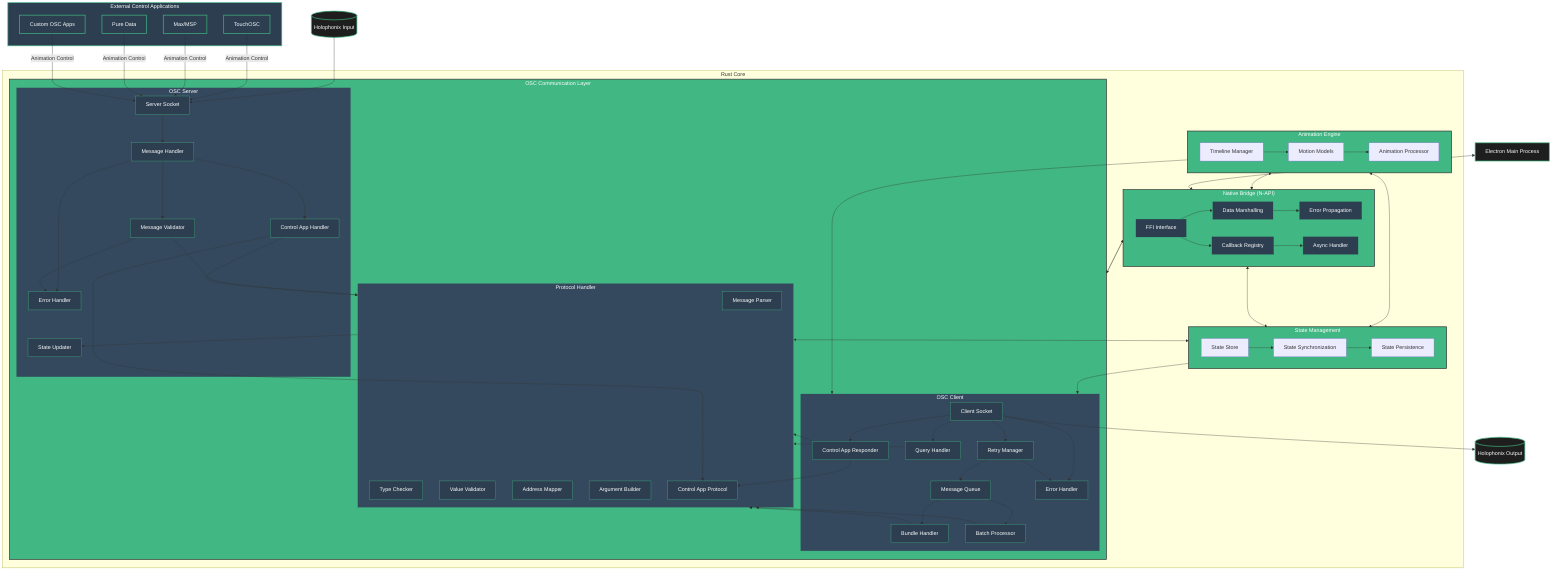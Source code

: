graph TB
    %% Rust Core Architecture
    subgraph RustCore["Rust Core"]
        subgraph OSCLayer["OSC Communication Layer"]
            subgraph Server["OSC Server"]
                OSCServer["Server Socket"]
                IncomingHandler["Message Handler"]
                ServerValidator["Message Validator"]
                StateUpdater["State Updater"]
                ErrorHandler["Error Handler"]
                ControlAppHandler["Control App Handler"]
            end

            subgraph Client["OSC Client"]
                OSCClient["Client Socket"]
                RetryManager["Retry Manager"]
                MessageQueue["Message Queue"]
                BundleHandler["Bundle Handler"]
                QueryHandler["Query Handler"]
                BatchProcessor["Batch Processor"]
                ClientErrorHandler["Error Handler"]
                ControlAppResponder["Control App Responder"]
            end

            subgraph Protocol["Protocol Handler"]
                MessageParser["Message Parser"]
                TypeChecker["Type Checker"]
                ValueValidator["Value Validator"]
                AddressMapper["Address Mapper"]
                ArgumentBuilder["Argument Builder"]
                ControlAppProtocol["Control App Protocol"]
            end

            %% Server internal connections
            OSCServer --> IncomingHandler
            IncomingHandler --> ServerValidator
            ServerValidator --> Protocol
            Protocol --> StateUpdater
            IncomingHandler --> ErrorHandler
            ServerValidator --> ErrorHandler
            IncomingHandler --> ControlAppHandler
            ControlAppHandler --> Protocol
            ControlAppHandler --> ControlAppProtocol

            %% Client internal connections
            OSCClient --> RetryManager
            RetryManager --> MessageQueue
            MessageQueue --> BundleHandler
            MessageQueue --> BatchProcessor
            OSCClient --> QueryHandler
            BundleHandler --> Protocol
            QueryHandler --> Protocol
            BatchProcessor --> Protocol
            OSCClient --> ClientErrorHandler
            RetryManager --> ClientErrorHandler
            OSCClient --> ControlAppResponder
            ControlAppResponder --> Protocol
            ControlAppResponder --> ControlAppProtocol
        end

        subgraph NativeBridge["Native Bridge (N-API)"]
            FFILayer["FFI Interface"]
            DataMarshalling["Data Marshalling"]
            ErrorPropagation["Error Propagation"]
            CallbackRegistry["Callback Registry"]
            AsyncHandler["Async Handler"]
            
            FFILayer --> DataMarshalling
            DataMarshalling --> ErrorPropagation
            FFILayer --> CallbackRegistry
            CallbackRegistry --> AsyncHandler
        end

        subgraph StateManagement["State Management"]
            StateStore["State Store"]
            StateSync["State Synchronization"]
            StatePersistence["State Persistence"]
            
            StateStore --> StateSync
            StateSync --> StatePersistence
        end

        subgraph AnimationEngine["Animation Engine"]
            Timeline["Timeline Manager"]
            MotionModels["Motion Models"]
            AnimProcessor["Animation Processor"]
            
            Timeline --> MotionModels
            MotionModels --> AnimProcessor
        end

        %% Inter-module Communication
        Protocol <--> StateManagement
        StateManagement <--> AnimationEngine
        AnimationEngine <--> NativeBridge
        StateManagement <--> NativeBridge
        StateManagement --> Client
        AnimationEngine --> Client
        
        %% N-API specific connections
        NativeBridge --> OSCLayer
        OSCLayer --> NativeBridge
    end

    %% External Connections
    HolophonixIn[("Holophonix Input")] --> OSCServer
    OSCClient --> HolophonixOut[("Holophonix Output")]
    ElectronMain["Electron Main Process"] <--> NativeBridge

    %% External Control Apps
    subgraph ExternalApps["External Control Applications"]
        TouchOSC["TouchOSC"]
        MaxMSP["Max/MSP"]
        PureData["Pure Data"]
        CustomOSC["Custom OSC Apps"]
    end

    %% External Apps Connections (Unidirectional)
    TouchOSC --> |"Animation Control"| OSCServer
    MaxMSP --> |"Animation Control"| OSCServer
    PureData --> |"Animation Control"| OSCServer
    CustomOSC --> |"Animation Control"| OSCServer

    %% Styling
    classDef module fill:#41B883,stroke:#333,stroke-width:2px,color:#fff
    classDef submodule fill:#34495E,stroke:#41B883,stroke-width:1px,color:#fff
    classDef component fill:#2C3E50,stroke:#41B883,stroke-width:1px,color:#fff
    classDef external fill:#1E1E1E,stroke:#41B883,stroke-width:2px,color:#fff
    classDef externalApps fill:#2C3E50,stroke:#41B883,stroke-width:2px,color:#fff
    
    class OSCLayer,StateManagement,AnimationEngine,NativeBridge module
    class Server,Client,Protocol submodule
    class OSCServer,IncomingHandler,ServerValidator,StateUpdater,ErrorHandler,OSCClient,RetryManager,MessageQueue,BundleHandler,QueryHandler,BatchProcessor,ClientErrorHandler,MessageParser,TypeChecker,ValueValidator,AddressMapper,ArgumentBuilder,FFILayer,DataMarshalling,ErrorPropagation,CallbackRegistry,AsyncHandler,ControlAppHandler,ControlAppResponder,ControlAppProtocol component
    class HolophonixIn,HolophonixOut,ElectronMain external
    class TouchOSC,MaxMSP,PureData,CustomOSC,ExternalApps externalApps